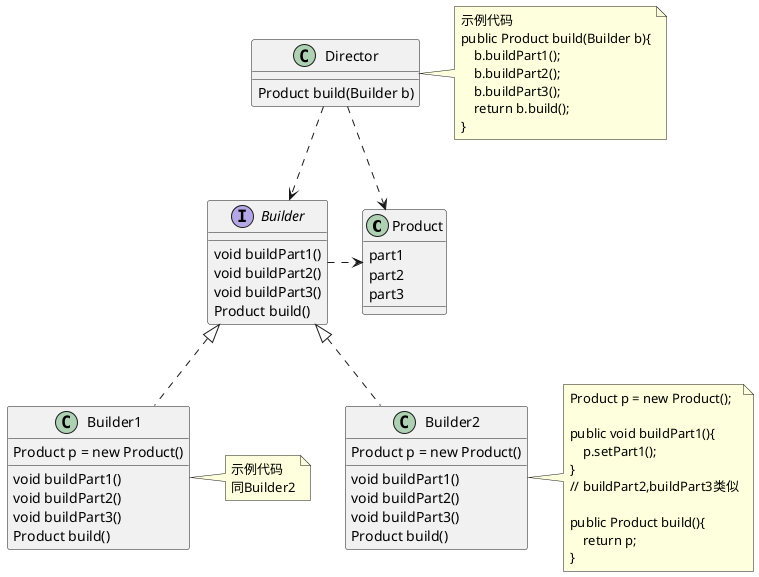 @startuml

class Product{
    part1
    part2
    part3
}
class Director{
    Product build(Builder b)
}
note right of Director
示例代码
public Product build(Builder b){
    b.buildPart1();
    b.buildPart2();
    b.buildPart3();
    return b.build();
}
end note
interface Builder{
    void buildPart1()
    void buildPart2()
    void buildPart3()
    Product build()
}
class Builder1{
    {field} Product p = new Product()
    void buildPart1()
    void buildPart2()
    void buildPart3()
    Product build()
}
note right of Builder1
示例代码
同Builder2
end note
class Builder2{
    {field} Product p = new Product()
    void buildPart1()
    void buildPart2()
    void buildPart3()
    Product build()
}
note right of Builder2
Product p = new Product();

public void buildPart1(){
    p.setPart1();
}
// buildPart2,buildPart3类似

public Product build(){
    return p;
}
end note

Director .> Product
Director ..> Builder
Builder <|.. Builder1
Builder <|.. Builder2
Builder .> Product

@enduml